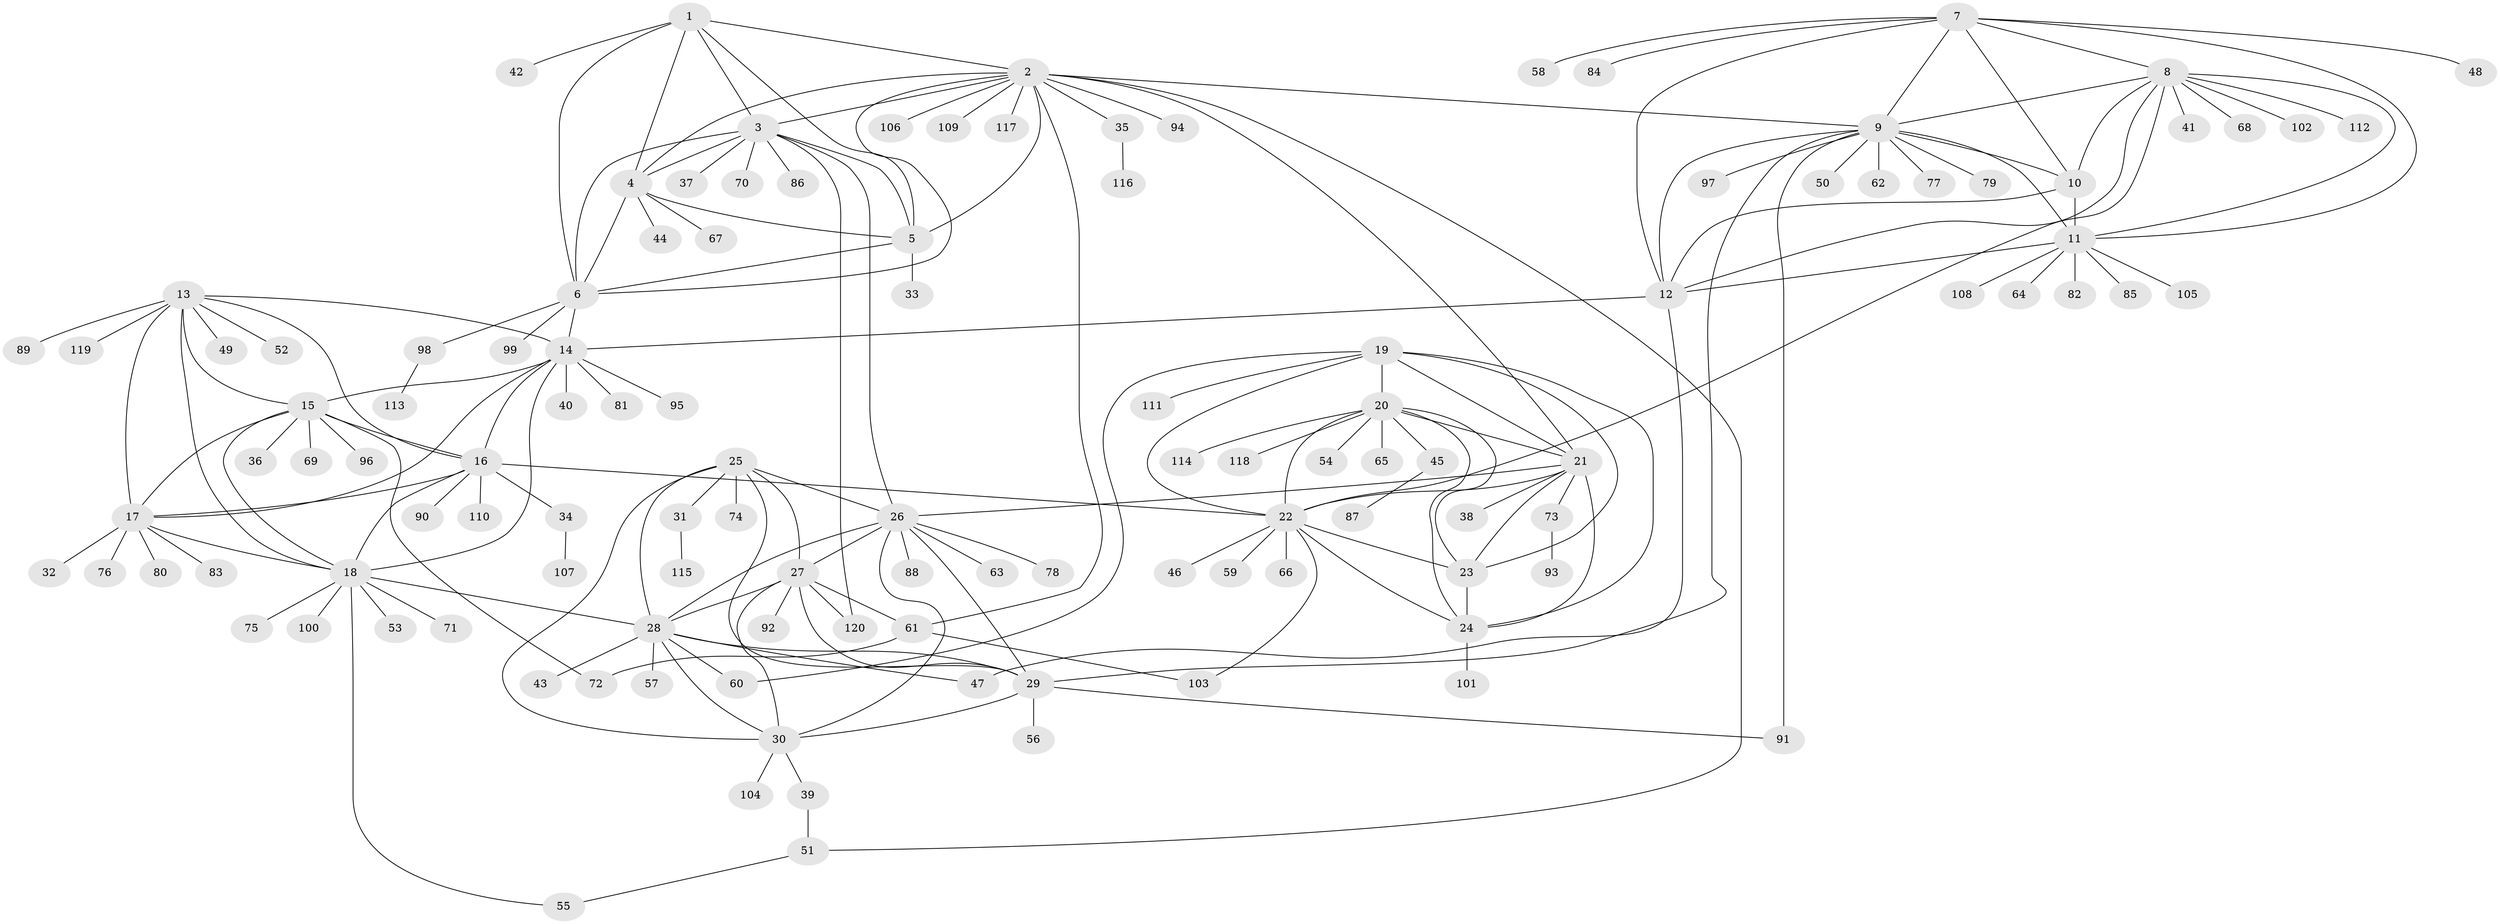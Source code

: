 // coarse degree distribution, {3: 0.05, 11: 0.05, 7: 0.03333333333333333, 6: 0.016666666666666666, 1: 0.7666666666666667, 2: 0.03333333333333333, 10: 0.03333333333333333, 12: 0.016666666666666666}
// Generated by graph-tools (version 1.1) at 2025/57/03/04/25 21:57:59]
// undirected, 120 vertices, 184 edges
graph export_dot {
graph [start="1"]
  node [color=gray90,style=filled];
  1;
  2;
  3;
  4;
  5;
  6;
  7;
  8;
  9;
  10;
  11;
  12;
  13;
  14;
  15;
  16;
  17;
  18;
  19;
  20;
  21;
  22;
  23;
  24;
  25;
  26;
  27;
  28;
  29;
  30;
  31;
  32;
  33;
  34;
  35;
  36;
  37;
  38;
  39;
  40;
  41;
  42;
  43;
  44;
  45;
  46;
  47;
  48;
  49;
  50;
  51;
  52;
  53;
  54;
  55;
  56;
  57;
  58;
  59;
  60;
  61;
  62;
  63;
  64;
  65;
  66;
  67;
  68;
  69;
  70;
  71;
  72;
  73;
  74;
  75;
  76;
  77;
  78;
  79;
  80;
  81;
  82;
  83;
  84;
  85;
  86;
  87;
  88;
  89;
  90;
  91;
  92;
  93;
  94;
  95;
  96;
  97;
  98;
  99;
  100;
  101;
  102;
  103;
  104;
  105;
  106;
  107;
  108;
  109;
  110;
  111;
  112;
  113;
  114;
  115;
  116;
  117;
  118;
  119;
  120;
  1 -- 2;
  1 -- 3;
  1 -- 4;
  1 -- 5;
  1 -- 6;
  1 -- 42;
  2 -- 3;
  2 -- 4;
  2 -- 5;
  2 -- 6;
  2 -- 9;
  2 -- 21;
  2 -- 35;
  2 -- 51;
  2 -- 61;
  2 -- 94;
  2 -- 106;
  2 -- 109;
  2 -- 117;
  3 -- 4;
  3 -- 5;
  3 -- 6;
  3 -- 26;
  3 -- 37;
  3 -- 70;
  3 -- 86;
  3 -- 120;
  4 -- 5;
  4 -- 6;
  4 -- 44;
  4 -- 67;
  5 -- 6;
  5 -- 33;
  6 -- 14;
  6 -- 98;
  6 -- 99;
  7 -- 8;
  7 -- 9;
  7 -- 10;
  7 -- 11;
  7 -- 12;
  7 -- 48;
  7 -- 58;
  7 -- 84;
  8 -- 9;
  8 -- 10;
  8 -- 11;
  8 -- 12;
  8 -- 22;
  8 -- 41;
  8 -- 68;
  8 -- 102;
  8 -- 112;
  9 -- 10;
  9 -- 11;
  9 -- 12;
  9 -- 29;
  9 -- 50;
  9 -- 62;
  9 -- 77;
  9 -- 79;
  9 -- 91;
  9 -- 97;
  10 -- 11;
  10 -- 12;
  11 -- 12;
  11 -- 64;
  11 -- 82;
  11 -- 85;
  11 -- 105;
  11 -- 108;
  12 -- 14;
  12 -- 47;
  13 -- 14;
  13 -- 15;
  13 -- 16;
  13 -- 17;
  13 -- 18;
  13 -- 49;
  13 -- 52;
  13 -- 89;
  13 -- 119;
  14 -- 15;
  14 -- 16;
  14 -- 17;
  14 -- 18;
  14 -- 40;
  14 -- 81;
  14 -- 95;
  15 -- 16;
  15 -- 17;
  15 -- 18;
  15 -- 36;
  15 -- 69;
  15 -- 72;
  15 -- 96;
  16 -- 17;
  16 -- 18;
  16 -- 22;
  16 -- 34;
  16 -- 90;
  16 -- 110;
  17 -- 18;
  17 -- 32;
  17 -- 76;
  17 -- 80;
  17 -- 83;
  18 -- 28;
  18 -- 53;
  18 -- 55;
  18 -- 71;
  18 -- 75;
  18 -- 100;
  19 -- 20;
  19 -- 21;
  19 -- 22;
  19 -- 23;
  19 -- 24;
  19 -- 60;
  19 -- 111;
  20 -- 21;
  20 -- 22;
  20 -- 23;
  20 -- 24;
  20 -- 45;
  20 -- 54;
  20 -- 65;
  20 -- 114;
  20 -- 118;
  21 -- 22;
  21 -- 23;
  21 -- 24;
  21 -- 26;
  21 -- 38;
  21 -- 73;
  22 -- 23;
  22 -- 24;
  22 -- 46;
  22 -- 59;
  22 -- 66;
  22 -- 103;
  23 -- 24;
  24 -- 101;
  25 -- 26;
  25 -- 27;
  25 -- 28;
  25 -- 29;
  25 -- 30;
  25 -- 31;
  25 -- 74;
  26 -- 27;
  26 -- 28;
  26 -- 29;
  26 -- 30;
  26 -- 63;
  26 -- 78;
  26 -- 88;
  27 -- 28;
  27 -- 29;
  27 -- 30;
  27 -- 61;
  27 -- 92;
  27 -- 120;
  28 -- 29;
  28 -- 30;
  28 -- 43;
  28 -- 47;
  28 -- 57;
  28 -- 60;
  29 -- 30;
  29 -- 56;
  29 -- 91;
  30 -- 39;
  30 -- 104;
  31 -- 115;
  34 -- 107;
  35 -- 116;
  39 -- 51;
  45 -- 87;
  51 -- 55;
  61 -- 72;
  61 -- 103;
  73 -- 93;
  98 -- 113;
}
